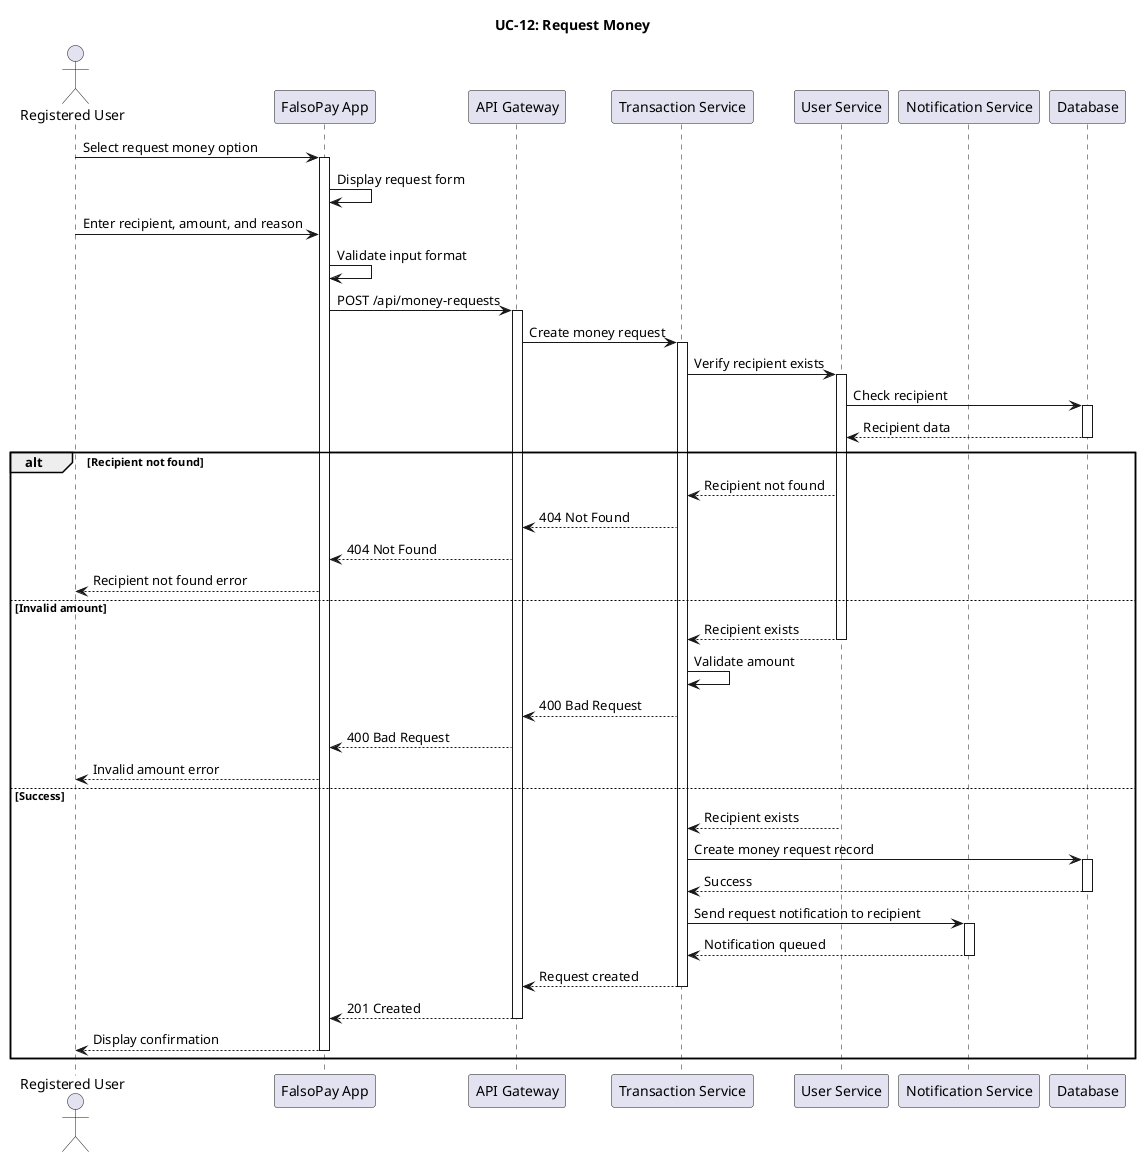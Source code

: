 @startuml UC12-RequestMoney

actor "Registered User" as User
participant "FalsoPay App" as App
participant "API Gateway" as Gateway
participant "Transaction Service" as TransService
participant "User Service" as UserService
participant "Notification Service" as NotifService
participant "Database" as DB

title UC-12: Request Money

User -> App: Select request money option
activate App

App -> App: Display request form
User -> App: Enter recipient, amount, and reason
App -> App: Validate input format

App -> Gateway: POST /api/money-requests
activate Gateway

Gateway -> TransService: Create money request
activate TransService

TransService -> UserService: Verify recipient exists
activate UserService

UserService -> DB: Check recipient
activate DB
DB --> UserService: Recipient data
deactivate DB

alt Recipient not found
    UserService --> TransService: Recipient not found
    TransService --> Gateway: 404 Not Found
    Gateway --> App: 404 Not Found
    App --> User: Recipient not found error
else Invalid amount
    UserService --> TransService: Recipient exists
    deactivate UserService
    
    TransService -> TransService: Validate amount
    TransService --> Gateway: 400 Bad Request
    Gateway --> App: 400 Bad Request
    App --> User: Invalid amount error
else Success
    UserService --> TransService: Recipient exists
    deactivate UserService
    
    TransService -> DB: Create money request record
    activate DB
    DB --> TransService: Success
    deactivate DB
    
    TransService -> NotifService: Send request notification to recipient
    activate NotifService
    NotifService --> TransService: Notification queued
    deactivate NotifService
    
    TransService --> Gateway: Request created
    deactivate TransService
    
    Gateway --> App: 201 Created
    deactivate Gateway
    
    App --> User: Display confirmation
    deactivate App
end

@enduml 